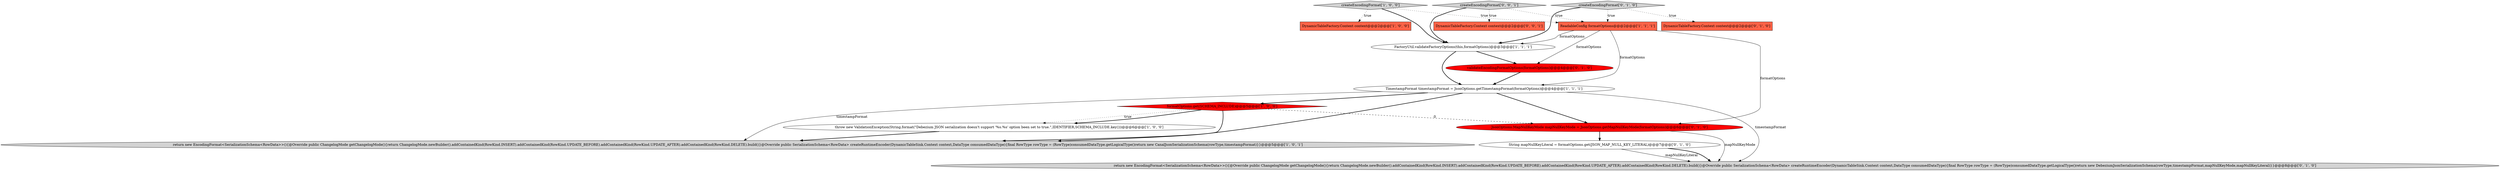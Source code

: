digraph {
0 [style = filled, label = "FactoryUtil.validateFactoryOptions(this,formatOptions)@@@3@@@['1', '1', '1']", fillcolor = white, shape = ellipse image = "AAA0AAABBB1BBB"];
1 [style = filled, label = "DynamicTableFactory.Context context@@@2@@@['1', '0', '0']", fillcolor = tomato, shape = box image = "AAA0AAABBB1BBB"];
6 [style = filled, label = "throw new ValidationException(String.format(\"Debezium JSON serialization doesn't support '%s.%s' option been set to true.\",IDENTIFIER,SCHEMA_INCLUDE.key()))@@@6@@@['1', '0', '0']", fillcolor = white, shape = ellipse image = "AAA0AAABBB1BBB"];
9 [style = filled, label = "DynamicTableFactory.Context context@@@2@@@['0', '1', '0']", fillcolor = tomato, shape = box image = "AAA0AAABBB2BBB"];
3 [style = filled, label = "createEncodingFormat['1', '0', '0']", fillcolor = lightgray, shape = diamond image = "AAA0AAABBB1BBB"];
14 [style = filled, label = "DynamicTableFactory.Context context@@@2@@@['0', '0', '1']", fillcolor = tomato, shape = box image = "AAA0AAABBB3BBB"];
15 [style = filled, label = "createEncodingFormat['0', '0', '1']", fillcolor = lightgray, shape = diamond image = "AAA0AAABBB3BBB"];
8 [style = filled, label = "String mapNullKeyLiteral = formatOptions.get(JSON_MAP_NULL_KEY_LITERAL)@@@7@@@['0', '1', '0']", fillcolor = white, shape = ellipse image = "AAA0AAABBB2BBB"];
13 [style = filled, label = "createEncodingFormat['0', '1', '0']", fillcolor = lightgray, shape = diamond image = "AAA0AAABBB2BBB"];
2 [style = filled, label = "return new EncodingFormat<SerializationSchema<RowData>>(){@Override public ChangelogMode getChangelogMode(){return ChangelogMode.newBuilder().addContainedKind(RowKind.INSERT).addContainedKind(RowKind.UPDATE_BEFORE).addContainedKind(RowKind.UPDATE_AFTER).addContainedKind(RowKind.DELETE).build()}@Override public SerializationSchema<RowData> createRuntimeEncoder(DynamicTableSink.Context context,DataType consumedDataType){final RowType rowType = (RowType)consumedDataType.getLogicalType()return new CanalJsonSerializationSchema(rowType,timestampFormat)}}@@@5@@@['1', '0', '1']", fillcolor = lightgray, shape = ellipse image = "AAA0AAABBB1BBB"];
4 [style = filled, label = "TimestampFormat timestampFormat = JsonOptions.getTimestampFormat(formatOptions)@@@4@@@['1', '1', '1']", fillcolor = white, shape = ellipse image = "AAA0AAABBB1BBB"];
11 [style = filled, label = "return new EncodingFormat<SerializationSchema<RowData>>(){@Override public ChangelogMode getChangelogMode(){return ChangelogMode.newBuilder().addContainedKind(RowKind.INSERT).addContainedKind(RowKind.UPDATE_BEFORE).addContainedKind(RowKind.UPDATE_AFTER).addContainedKind(RowKind.DELETE).build()}@Override public SerializationSchema<RowData> createRuntimeEncoder(DynamicTableSink.Context context,DataType consumedDataType){final RowType rowType = (RowType)consumedDataType.getLogicalType()return new DebeziumJsonSerializationSchema(rowType,timestampFormat,mapNullKeyMode,mapNullKeyLiteral)}}@@@8@@@['0', '1', '0']", fillcolor = lightgray, shape = ellipse image = "AAA0AAABBB2BBB"];
12 [style = filled, label = "validateEncodingFormatOptions(formatOptions)@@@4@@@['0', '1', '0']", fillcolor = red, shape = ellipse image = "AAA1AAABBB2BBB"];
7 [style = filled, label = "ReadableConfig formatOptions@@@2@@@['1', '1', '1']", fillcolor = tomato, shape = box image = "AAA0AAABBB1BBB"];
10 [style = filled, label = "JsonOptions.MapNullKeyMode mapNullKeyMode = JsonOptions.getMapNullKeyMode(formatOptions)@@@6@@@['0', '1', '0']", fillcolor = red, shape = ellipse image = "AAA1AAABBB2BBB"];
5 [style = filled, label = "formatOptions.get(SCHEMA_INCLUDE)@@@5@@@['1', '0', '0']", fillcolor = red, shape = diamond image = "AAA1AAABBB1BBB"];
4->10 [style = bold, label=""];
3->7 [style = dotted, label="true"];
7->10 [style = solid, label="formatOptions"];
7->12 [style = solid, label="formatOptions"];
4->2 [style = solid, label="timestampFormat"];
0->12 [style = bold, label=""];
5->6 [style = dotted, label="true"];
4->2 [style = bold, label=""];
13->7 [style = dotted, label="true"];
8->11 [style = solid, label="mapNullKeyLiteral"];
15->14 [style = dotted, label="true"];
15->7 [style = dotted, label="true"];
3->0 [style = bold, label=""];
7->4 [style = solid, label="formatOptions"];
6->2 [style = bold, label=""];
5->2 [style = bold, label=""];
5->6 [style = bold, label=""];
10->8 [style = bold, label=""];
12->4 [style = bold, label=""];
5->10 [style = dashed, label="0"];
0->4 [style = bold, label=""];
15->0 [style = bold, label=""];
8->11 [style = bold, label=""];
10->11 [style = solid, label="mapNullKeyMode"];
4->5 [style = bold, label=""];
3->1 [style = dotted, label="true"];
4->11 [style = solid, label="timestampFormat"];
13->0 [style = bold, label=""];
7->0 [style = solid, label="formatOptions"];
13->9 [style = dotted, label="true"];
}
